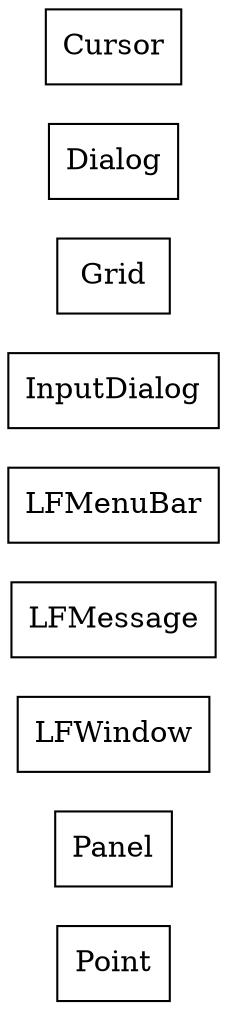 strict digraph class_diagram {
  rankdir=LR;
  Point[
    label="Point",
    URL="Point.html",
    tooltip="org.lamsfoundation.lams.common.ui.Point",
    shape="record"
  ];
  Panel[
    label="Panel",
    URL="Panel.html",
    tooltip="org.lamsfoundation.lams.common.ui.Panel",
    shape="record"
  ];
  LFWindow[
    label="LFWindow",
    URL="LFWindow.html",
    tooltip="org.lamsfoundation.lams.common.ui.LFWindow",
    shape="record"
  ];
  LFMessage[
    label="LFMessage",
    URL="LFMessage.html",
    tooltip="org.lamsfoundation.lams.common.ui.LFMessage",
    shape="record"
  ];
  LFMenuBar[
    label="LFMenuBar",
    URL="LFMenuBar.html",
    tooltip="org.lamsfoundation.lams.common.ui.LFMenuBar",
    shape="record"
  ];
  InputDialog[
    label="InputDialog",
    URL="InputDialog.html",
    tooltip="org.lamsfoundation.lams.common.ui.InputDialog",
    shape="record"
  ];
  Grid[
    label="Grid",
    URL="Grid.html",
    tooltip="org.lamsfoundation.lams.common.ui.Grid",
    shape="record"
  ];
  Dialog[
    label="Dialog",
    URL="Dialog.html",
    tooltip="org.lamsfoundation.lams.common.ui.Dialog",
    shape="record"
  ];
  Cursor[
    label="Cursor",
    URL="Cursor.html",
    tooltip="org.lamsfoundation.lams.common.ui.Cursor",
    shape="record"
  ];
}
